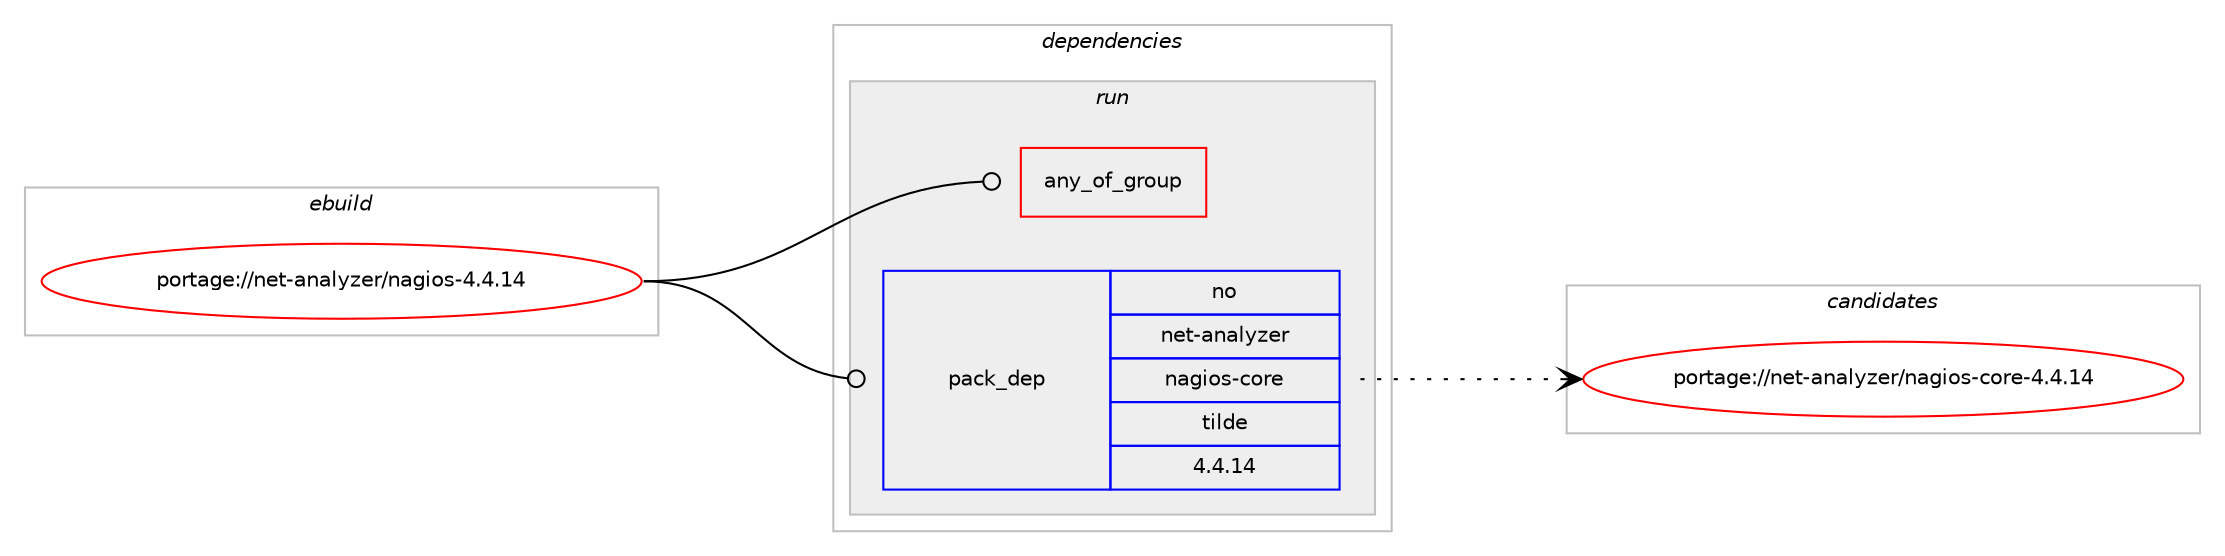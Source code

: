 digraph prolog {

# *************
# Graph options
# *************

newrank=true;
concentrate=true;
compound=true;
graph [rankdir=LR,fontname=Helvetica,fontsize=10,ranksep=1.5];#, ranksep=2.5, nodesep=0.2];
edge  [arrowhead=vee];
node  [fontname=Helvetica,fontsize=10];

# **********
# The ebuild
# **********

subgraph cluster_leftcol {
color=gray;
rank=same;
label=<<i>ebuild</i>>;
id [label="portage://net-analyzer/nagios-4.4.14", color=red, width=4, href="../net-analyzer/nagios-4.4.14.svg"];
}

# ****************
# The dependencies
# ****************

subgraph cluster_midcol {
color=gray;
label=<<i>dependencies</i>>;
subgraph cluster_compile {
fillcolor="#eeeeee";
style=filled;
label=<<i>compile</i>>;
}
subgraph cluster_compileandrun {
fillcolor="#eeeeee";
style=filled;
label=<<i>compile and run</i>>;
}
subgraph cluster_run {
fillcolor="#eeeeee";
style=filled;
label=<<i>run</i>>;
subgraph any5 {
dependency184 [label=<<TABLE BORDER="0" CELLBORDER="1" CELLSPACING="0" CELLPADDING="4"><TR><TD CELLPADDING="10">any_of_group</TD></TR></TABLE>>, shape=none, color=red];# *** BEGIN UNKNOWN DEPENDENCY TYPE (TODO) ***
# dependency184 -> package_dependency(portage://net-analyzer/nagios-4.4.14,run,no,net-analyzer,nagios-plugins,none,[,,],[],[])
# *** END UNKNOWN DEPENDENCY TYPE (TODO) ***

# *** BEGIN UNKNOWN DEPENDENCY TYPE (TODO) ***
# dependency184 -> package_dependency(portage://net-analyzer/nagios-4.4.14,run,no,net-analyzer,monitoring-plugins,none,[,,],[],[])
# *** END UNKNOWN DEPENDENCY TYPE (TODO) ***

}
id:e -> dependency184:w [weight=20,style="solid",arrowhead="odot"];
subgraph pack66 {
dependency185 [label=<<TABLE BORDER="0" CELLBORDER="1" CELLSPACING="0" CELLPADDING="4" WIDTH="220"><TR><TD ROWSPAN="6" CELLPADDING="30">pack_dep</TD></TR><TR><TD WIDTH="110">no</TD></TR><TR><TD>net-analyzer</TD></TR><TR><TD>nagios-core</TD></TR><TR><TD>tilde</TD></TR><TR><TD>4.4.14</TD></TR></TABLE>>, shape=none, color=blue];
}
id:e -> dependency185:w [weight=20,style="solid",arrowhead="odot"];
}
}

# **************
# The candidates
# **************

subgraph cluster_choices {
rank=same;
color=gray;
label=<<i>candidates</i>>;

subgraph choice66 {
color=black;
nodesep=1;
choice1101011164597110971081211221011144711097103105111115459911111410145524652464952 [label="portage://net-analyzer/nagios-core-4.4.14", color=red, width=4,href="../net-analyzer/nagios-core-4.4.14.svg"];
dependency185:e -> choice1101011164597110971081211221011144711097103105111115459911111410145524652464952:w [style=dotted,weight="100"];
}
}

}
